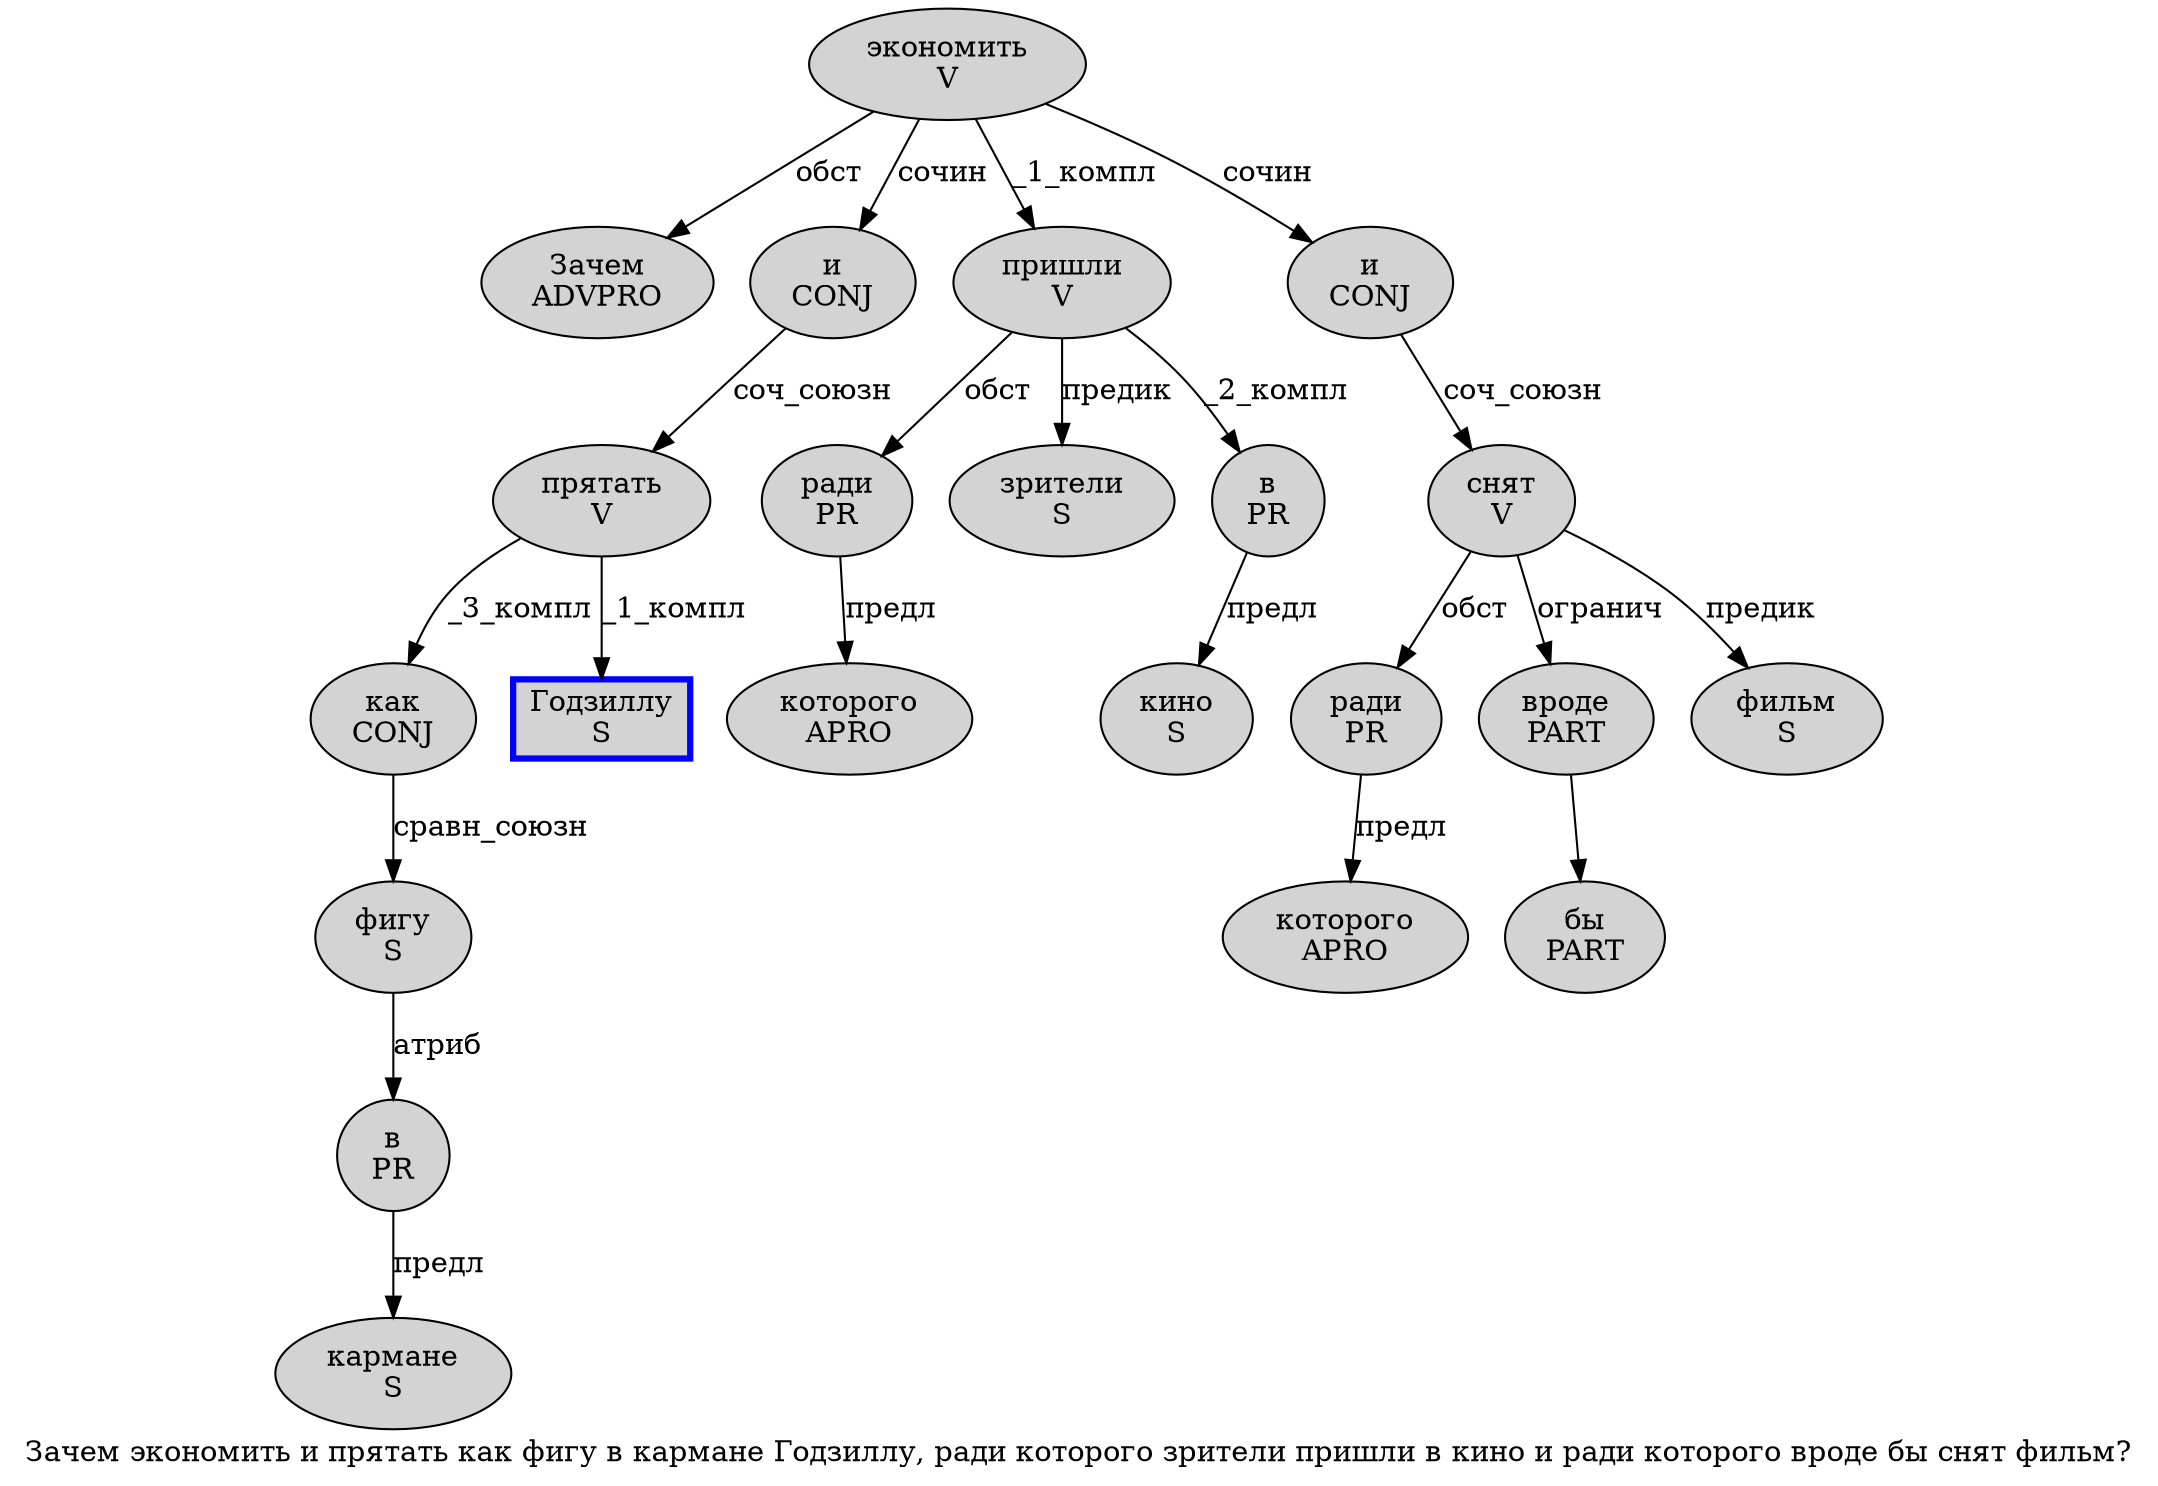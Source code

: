 digraph SENTENCE_4977 {
	graph [label="Зачем экономить и прятать как фигу в кармане Годзиллу, ради которого зрители пришли в кино и ради которого вроде бы снят фильм?"]
	node [style=filled]
		0 [label="Зачем
ADVPRO" color="" fillcolor=lightgray penwidth=1 shape=ellipse]
		1 [label="экономить
V" color="" fillcolor=lightgray penwidth=1 shape=ellipse]
		2 [label="и
CONJ" color="" fillcolor=lightgray penwidth=1 shape=ellipse]
		3 [label="прятать
V" color="" fillcolor=lightgray penwidth=1 shape=ellipse]
		4 [label="как
CONJ" color="" fillcolor=lightgray penwidth=1 shape=ellipse]
		5 [label="фигу
S" color="" fillcolor=lightgray penwidth=1 shape=ellipse]
		6 [label="в
PR" color="" fillcolor=lightgray penwidth=1 shape=ellipse]
		7 [label="кармане
S" color="" fillcolor=lightgray penwidth=1 shape=ellipse]
		8 [label="Годзиллу
S" color=blue fillcolor=lightgray penwidth=3 shape=box]
		10 [label="ради
PR" color="" fillcolor=lightgray penwidth=1 shape=ellipse]
		11 [label="которого
APRO" color="" fillcolor=lightgray penwidth=1 shape=ellipse]
		12 [label="зрители
S" color="" fillcolor=lightgray penwidth=1 shape=ellipse]
		13 [label="пришли
V" color="" fillcolor=lightgray penwidth=1 shape=ellipse]
		14 [label="в
PR" color="" fillcolor=lightgray penwidth=1 shape=ellipse]
		15 [label="кино
S" color="" fillcolor=lightgray penwidth=1 shape=ellipse]
		16 [label="и
CONJ" color="" fillcolor=lightgray penwidth=1 shape=ellipse]
		17 [label="ради
PR" color="" fillcolor=lightgray penwidth=1 shape=ellipse]
		18 [label="которого
APRO" color="" fillcolor=lightgray penwidth=1 shape=ellipse]
		19 [label="вроде
PART" color="" fillcolor=lightgray penwidth=1 shape=ellipse]
		20 [label="бы
PART" color="" fillcolor=lightgray penwidth=1 shape=ellipse]
		21 [label="снят
V" color="" fillcolor=lightgray penwidth=1 shape=ellipse]
		22 [label="фильм
S" color="" fillcolor=lightgray penwidth=1 shape=ellipse]
			17 -> 18 [label="предл"]
			16 -> 21 [label="соч_союзн"]
			14 -> 15 [label="предл"]
			21 -> 17 [label="обст"]
			21 -> 19 [label="огранич"]
			21 -> 22 [label="предик"]
			19 -> 20
			13 -> 10 [label="обст"]
			13 -> 12 [label="предик"]
			13 -> 14 [label="_2_компл"]
			4 -> 5 [label="сравн_союзн"]
			10 -> 11 [label="предл"]
			3 -> 4 [label="_3_компл"]
			3 -> 8 [label="_1_компл"]
			2 -> 3 [label="соч_союзн"]
			1 -> 0 [label="обст"]
			1 -> 2 [label="сочин"]
			1 -> 13 [label="_1_компл"]
			1 -> 16 [label="сочин"]
			5 -> 6 [label="атриб"]
			6 -> 7 [label="предл"]
}